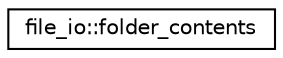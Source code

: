 digraph "Graphical Class Hierarchy"
{
 // LATEX_PDF_SIZE
  edge [fontname="Helvetica",fontsize="10",labelfontname="Helvetica",labelfontsize="10"];
  node [fontname="Helvetica",fontsize="10",shape=record];
  rankdir="LR";
  Node0 [label="file_io::folder_contents",height=0.2,width=0.4,color="black", fillcolor="white", style="filled",URL="$structfile__io_1_1folder__contents.html",tooltip="Defins a container describing folder contents."];
}
